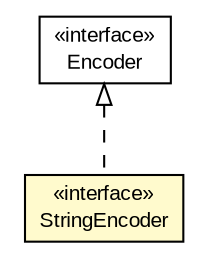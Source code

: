 #!/usr/local/bin/dot
#
# Class diagram 
# Generated by UMLGraph version R5_6-24-gf6e263 (http://www.umlgraph.org/)
#

digraph G {
	edge [fontname="arial",fontsize=10,labelfontname="arial",labelfontsize=10];
	node [fontname="arial",fontsize=10,shape=plaintext];
	nodesep=0.25;
	ranksep=0.5;
	// org.miloss.fgsms.common.codec.StringEncoder
	c1171655 [label=<<table title="org.miloss.fgsms.common.codec.StringEncoder" border="0" cellborder="1" cellspacing="0" cellpadding="2" port="p" bgcolor="lemonChiffon" href="./StringEncoder.html">
		<tr><td><table border="0" cellspacing="0" cellpadding="1">
<tr><td align="center" balign="center"> &#171;interface&#187; </td></tr>
<tr><td align="center" balign="center"> StringEncoder </td></tr>
		</table></td></tr>
		</table>>, URL="./StringEncoder.html", fontname="arial", fontcolor="black", fontsize=10.0];
	// org.miloss.fgsms.common.codec.Encoder
	c1171659 [label=<<table title="org.miloss.fgsms.common.codec.Encoder" border="0" cellborder="1" cellspacing="0" cellpadding="2" port="p" href="./Encoder.html">
		<tr><td><table border="0" cellspacing="0" cellpadding="1">
<tr><td align="center" balign="center"> &#171;interface&#187; </td></tr>
<tr><td align="center" balign="center"> Encoder </td></tr>
		</table></td></tr>
		</table>>, URL="./Encoder.html", fontname="arial", fontcolor="black", fontsize=10.0];
	//org.miloss.fgsms.common.codec.StringEncoder implements org.miloss.fgsms.common.codec.Encoder
	c1171659:p -> c1171655:p [dir=back,arrowtail=empty,style=dashed];
}

